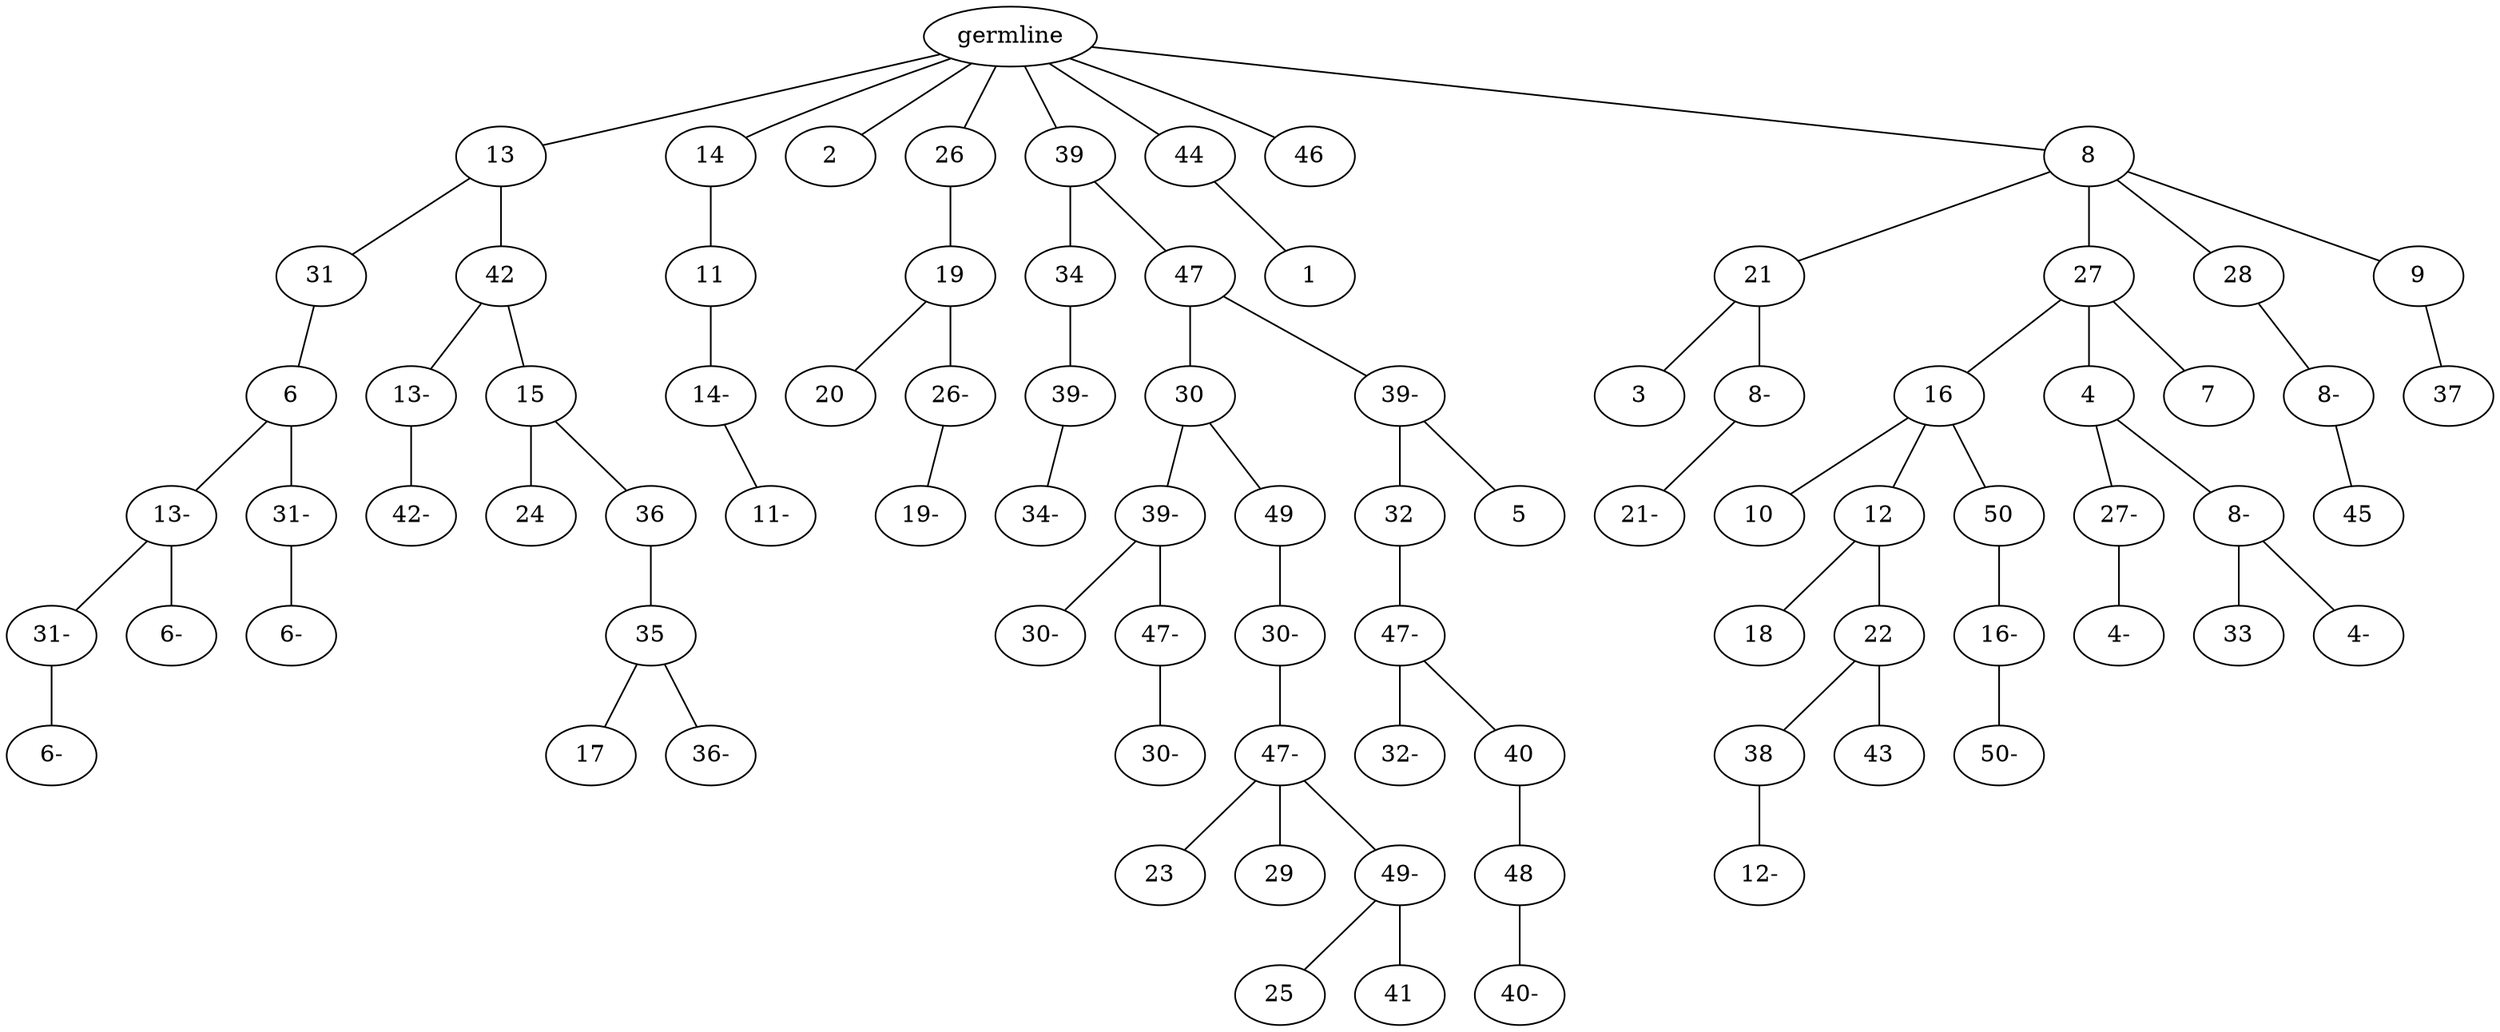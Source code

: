 graph tree {
    "140521907413968" [label="germline"];
    "140521908877968" [label="13"];
    "140521908877584" [label="31"];
    "140521908879216" [label="6"];
    "140521908879072" [label="13-"];
    "140521908875808" [label="31-"];
    "140521908879312" [label="6-"];
    "140521908879024" [label="6-"];
    "140521908876528" [label="31-"];
    "140521908876480" [label="6-"];
    "140521908876816" [label="42"];
    "140521908876720" [label="13-"];
    "140521908879168" [label="42-"];
    "140521908876048" [label="15"];
    "140521899610560" [label="24"];
    "140521899613968" [label="36"];
    "140521899540544" [label="35"];
    "140521899541408" [label="17"];
    "140521899541216" [label="36-"];
    "140521899544288" [label="14"];
    "140521899594464" [label="11"];
    "140521899595952" [label="14-"];
    "140521899595328" [label="11-"];
    "140521899595232" [label="2"];
    "140521908878736" [label="26"];
    "140521908877008" [label="19"];
    "140521899542176" [label="20"];
    "140521899542080" [label="26-"];
    "140521899542800" [label="19-"];
    "140521908876912" [label="39"];
    "140521899544480" [label="34"];
    "140521899542512" [label="39-"];
    "140521899541888" [label="34-"];
    "140521899544528" [label="47"];
    "140521899541312" [label="30"];
    "140521899541984" [label="39-"];
    "140521899543520" [label="30-"];
    "140521899543760" [label="47-"];
    "140521899543088" [label="30-"];
    "140521899542368" [label="49"];
    "140521899544432" [label="30-"];
    "140521899542848" [label="47-"];
    "140521899542560" [label="23"];
    "140521899543568" [label="29"];
    "140521899542224" [label="49-"];
    "140521899594368" [label="25"];
    "140521899594944" [label="41"];
    "140521899543856" [label="39-"];
    "140521899543808" [label="32"];
    "140521899543904" [label="47-"];
    "140521899594704" [label="32-"];
    "140521899594800" [label="40"];
    "140521899593984" [label="48"];
    "140521899595136" [label="40-"];
    "140521899544048" [label="5"];
    "140521899542656" [label="44"];
    "140521899595568" [label="1"];
    "140521899540736" [label="46"];
    "140521899595040" [label="8"];
    "140521899595088" [label="21"];
    "140521899596528" [label="3"];
    "140521899597056" [label="8-"];
    "140521909061280" [label="21-"];
    "140521899596048" [label="27"];
    "140521909059696" [label="16"];
    "140521909059984" [label="10"];
    "140521909061568" [label="12"];
    "140521909062576" [label="18"];
    "140521909060608" [label="22"];
    "140521909062624" [label="38"];
    "140521909062192" [label="12-"];
    "140521904303792" [label="43"];
    "140521909063632" [label="50"];
    "140521909063248" [label="16-"];
    "140521909061040" [label="50-"];
    "140521909060944" [label="4"];
    "140521909061616" [label="27-"];
    "140521909063152" [label="4-"];
    "140521909061472" [label="8-"];
    "140521909060320" [label="33"];
    "140521909060032" [label="4-"];
    "140521909062720" [label="7"];
    "140521899596336" [label="28"];
    "140521909060272" [label="8-"];
    "140521909059744" [label="45"];
    "140521909060752" [label="9"];
    "140521909063104" [label="37"];
    "140521907413968" -- "140521908877968";
    "140521907413968" -- "140521899544288";
    "140521907413968" -- "140521899595232";
    "140521907413968" -- "140521908878736";
    "140521907413968" -- "140521908876912";
    "140521907413968" -- "140521899542656";
    "140521907413968" -- "140521899540736";
    "140521907413968" -- "140521899595040";
    "140521908877968" -- "140521908877584";
    "140521908877968" -- "140521908876816";
    "140521908877584" -- "140521908879216";
    "140521908879216" -- "140521908879072";
    "140521908879216" -- "140521908876528";
    "140521908879072" -- "140521908875808";
    "140521908879072" -- "140521908879024";
    "140521908875808" -- "140521908879312";
    "140521908876528" -- "140521908876480";
    "140521908876816" -- "140521908876720";
    "140521908876816" -- "140521908876048";
    "140521908876720" -- "140521908879168";
    "140521908876048" -- "140521899610560";
    "140521908876048" -- "140521899613968";
    "140521899613968" -- "140521899540544";
    "140521899540544" -- "140521899541408";
    "140521899540544" -- "140521899541216";
    "140521899544288" -- "140521899594464";
    "140521899594464" -- "140521899595952";
    "140521899595952" -- "140521899595328";
    "140521908878736" -- "140521908877008";
    "140521908877008" -- "140521899542176";
    "140521908877008" -- "140521899542080";
    "140521899542080" -- "140521899542800";
    "140521908876912" -- "140521899544480";
    "140521908876912" -- "140521899544528";
    "140521899544480" -- "140521899542512";
    "140521899542512" -- "140521899541888";
    "140521899544528" -- "140521899541312";
    "140521899544528" -- "140521899543856";
    "140521899541312" -- "140521899541984";
    "140521899541312" -- "140521899542368";
    "140521899541984" -- "140521899543520";
    "140521899541984" -- "140521899543760";
    "140521899543760" -- "140521899543088";
    "140521899542368" -- "140521899544432";
    "140521899544432" -- "140521899542848";
    "140521899542848" -- "140521899542560";
    "140521899542848" -- "140521899543568";
    "140521899542848" -- "140521899542224";
    "140521899542224" -- "140521899594368";
    "140521899542224" -- "140521899594944";
    "140521899543856" -- "140521899543808";
    "140521899543856" -- "140521899544048";
    "140521899543808" -- "140521899543904";
    "140521899543904" -- "140521899594704";
    "140521899543904" -- "140521899594800";
    "140521899594800" -- "140521899593984";
    "140521899593984" -- "140521899595136";
    "140521899542656" -- "140521899595568";
    "140521899595040" -- "140521899595088";
    "140521899595040" -- "140521899596048";
    "140521899595040" -- "140521899596336";
    "140521899595040" -- "140521909060752";
    "140521899595088" -- "140521899596528";
    "140521899595088" -- "140521899597056";
    "140521899597056" -- "140521909061280";
    "140521899596048" -- "140521909059696";
    "140521899596048" -- "140521909060944";
    "140521899596048" -- "140521909062720";
    "140521909059696" -- "140521909059984";
    "140521909059696" -- "140521909061568";
    "140521909059696" -- "140521909063632";
    "140521909061568" -- "140521909062576";
    "140521909061568" -- "140521909060608";
    "140521909060608" -- "140521909062624";
    "140521909060608" -- "140521904303792";
    "140521909062624" -- "140521909062192";
    "140521909063632" -- "140521909063248";
    "140521909063248" -- "140521909061040";
    "140521909060944" -- "140521909061616";
    "140521909060944" -- "140521909061472";
    "140521909061616" -- "140521909063152";
    "140521909061472" -- "140521909060320";
    "140521909061472" -- "140521909060032";
    "140521899596336" -- "140521909060272";
    "140521909060272" -- "140521909059744";
    "140521909060752" -- "140521909063104";
}
